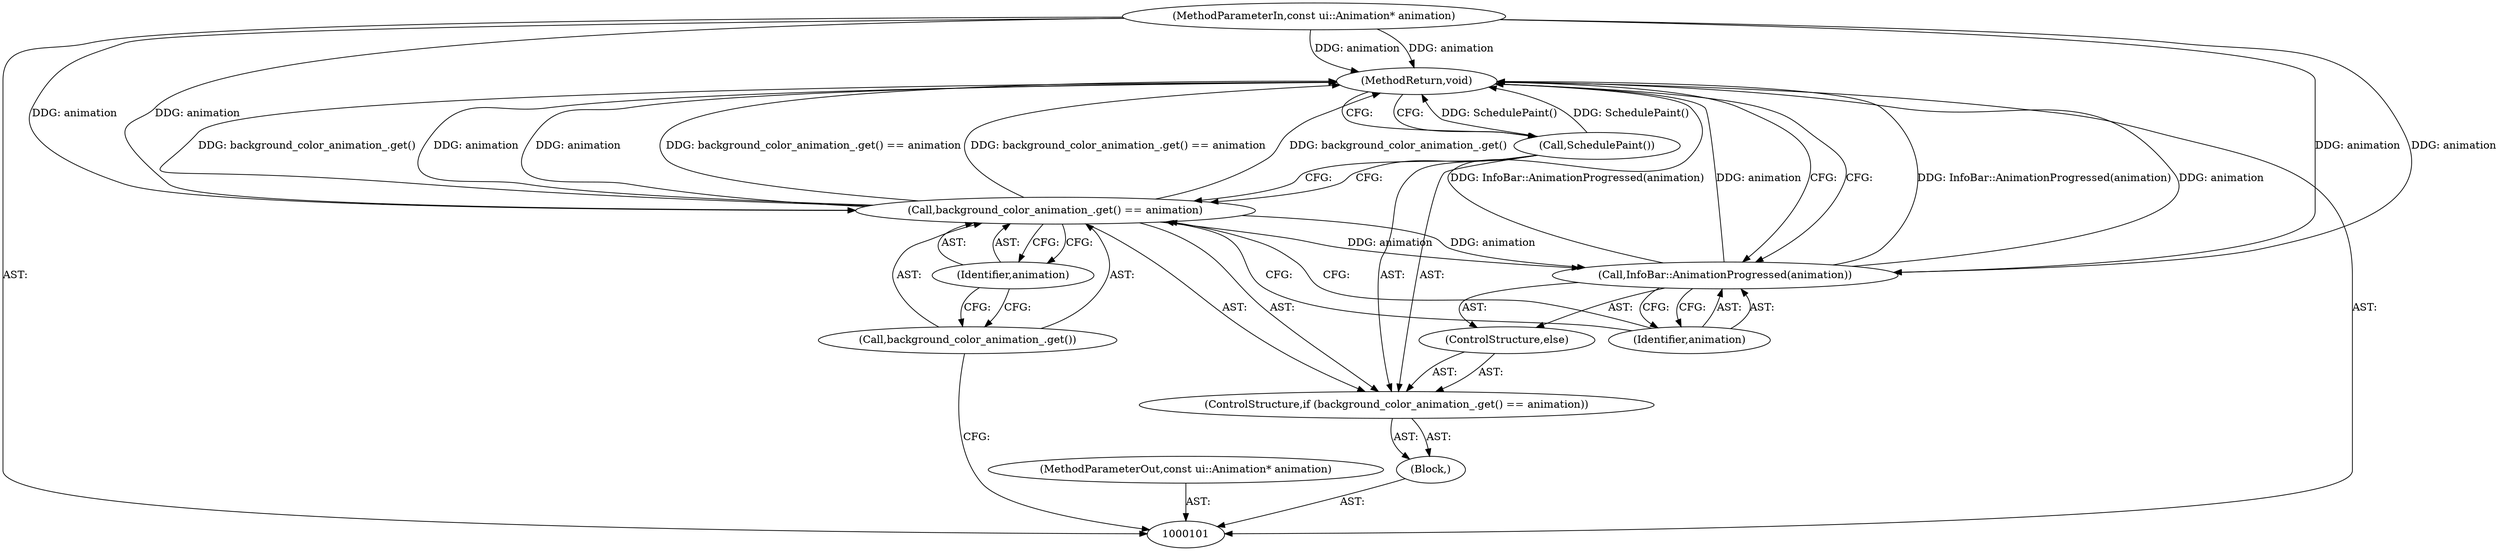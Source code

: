 digraph "1_Chrome_fc3c351a3d995f73ead5c92354396a7ec2b14e3f_11" {
"1000112" [label="(MethodReturn,void)"];
"1000102" [label="(MethodParameterIn,const ui::Animation* animation)"];
"1000131" [label="(MethodParameterOut,const ui::Animation* animation)"];
"1000103" [label="(Block,)"];
"1000104" [label="(ControlStructure,if (background_color_animation_.get() == animation))"];
"1000107" [label="(Identifier,animation)"];
"1000105" [label="(Call,background_color_animation_.get() == animation)"];
"1000106" [label="(Call,background_color_animation_.get())"];
"1000108" [label="(Call,SchedulePaint())"];
"1000109" [label="(ControlStructure,else)"];
"1000111" [label="(Identifier,animation)"];
"1000110" [label="(Call,InfoBar::AnimationProgressed(animation))"];
"1000112" -> "1000101"  [label="AST: "];
"1000112" -> "1000108"  [label="CFG: "];
"1000112" -> "1000110"  [label="CFG: "];
"1000108" -> "1000112"  [label="DDG: SchedulePaint()"];
"1000105" -> "1000112"  [label="DDG: animation"];
"1000105" -> "1000112"  [label="DDG: background_color_animation_.get() == animation"];
"1000105" -> "1000112"  [label="DDG: background_color_animation_.get()"];
"1000102" -> "1000112"  [label="DDG: animation"];
"1000110" -> "1000112"  [label="DDG: InfoBar::AnimationProgressed(animation)"];
"1000110" -> "1000112"  [label="DDG: animation"];
"1000102" -> "1000101"  [label="AST: "];
"1000102" -> "1000112"  [label="DDG: animation"];
"1000102" -> "1000105"  [label="DDG: animation"];
"1000102" -> "1000110"  [label="DDG: animation"];
"1000131" -> "1000101"  [label="AST: "];
"1000103" -> "1000101"  [label="AST: "];
"1000104" -> "1000103"  [label="AST: "];
"1000104" -> "1000103"  [label="AST: "];
"1000105" -> "1000104"  [label="AST: "];
"1000108" -> "1000104"  [label="AST: "];
"1000109" -> "1000104"  [label="AST: "];
"1000107" -> "1000105"  [label="AST: "];
"1000107" -> "1000106"  [label="CFG: "];
"1000105" -> "1000107"  [label="CFG: "];
"1000105" -> "1000104"  [label="AST: "];
"1000105" -> "1000107"  [label="CFG: "];
"1000106" -> "1000105"  [label="AST: "];
"1000107" -> "1000105"  [label="AST: "];
"1000108" -> "1000105"  [label="CFG: "];
"1000111" -> "1000105"  [label="CFG: "];
"1000105" -> "1000112"  [label="DDG: animation"];
"1000105" -> "1000112"  [label="DDG: background_color_animation_.get() == animation"];
"1000105" -> "1000112"  [label="DDG: background_color_animation_.get()"];
"1000102" -> "1000105"  [label="DDG: animation"];
"1000105" -> "1000110"  [label="DDG: animation"];
"1000106" -> "1000105"  [label="AST: "];
"1000106" -> "1000101"  [label="CFG: "];
"1000107" -> "1000106"  [label="CFG: "];
"1000108" -> "1000104"  [label="AST: "];
"1000108" -> "1000105"  [label="CFG: "];
"1000112" -> "1000108"  [label="CFG: "];
"1000108" -> "1000112"  [label="DDG: SchedulePaint()"];
"1000109" -> "1000104"  [label="AST: "];
"1000110" -> "1000109"  [label="AST: "];
"1000111" -> "1000110"  [label="AST: "];
"1000111" -> "1000105"  [label="CFG: "];
"1000110" -> "1000111"  [label="CFG: "];
"1000110" -> "1000109"  [label="AST: "];
"1000110" -> "1000111"  [label="CFG: "];
"1000111" -> "1000110"  [label="AST: "];
"1000112" -> "1000110"  [label="CFG: "];
"1000110" -> "1000112"  [label="DDG: InfoBar::AnimationProgressed(animation)"];
"1000110" -> "1000112"  [label="DDG: animation"];
"1000105" -> "1000110"  [label="DDG: animation"];
"1000102" -> "1000110"  [label="DDG: animation"];
}

